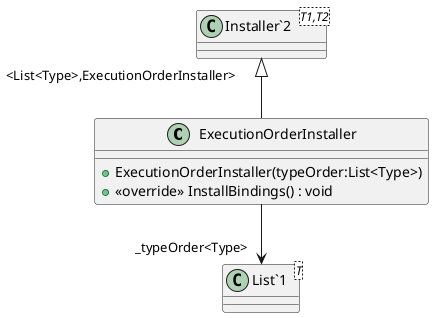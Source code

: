 @startuml
class ExecutionOrderInstaller {
    + ExecutionOrderInstaller(typeOrder:List<Type>)
    + <<override>> InstallBindings() : void
}
class "Installer`2"<T1,T2> {
}
class "List`1"<T> {
}
"Installer`2" "<List<Type>,ExecutionOrderInstaller>" <|-- ExecutionOrderInstaller
ExecutionOrderInstaller --> "_typeOrder<Type>" "List`1"
@enduml
